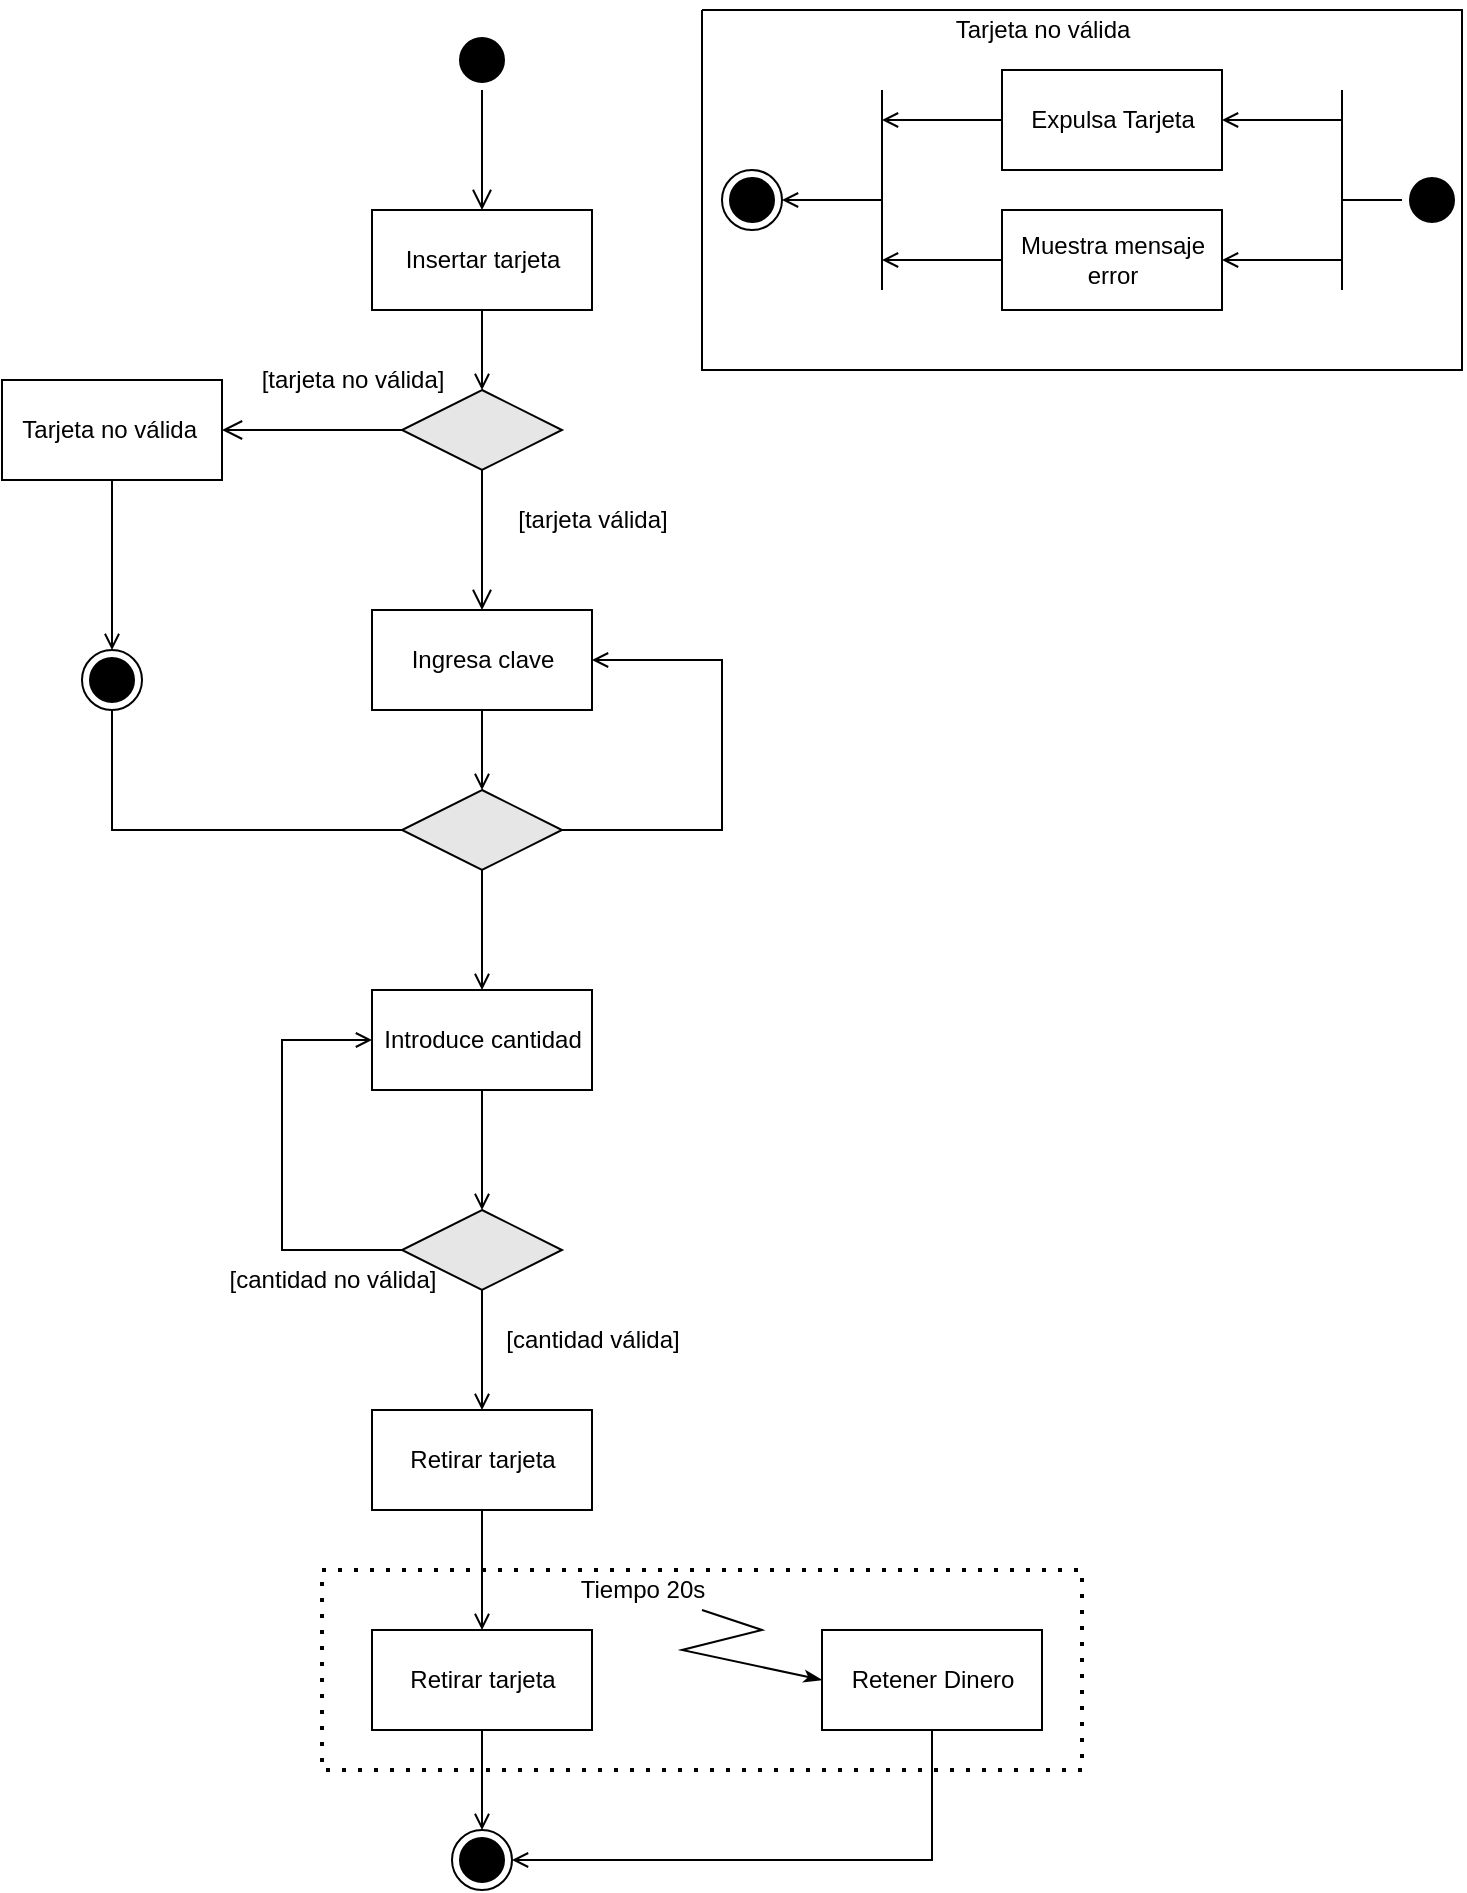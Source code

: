 <mxfile version="20.5.3" type="device"><diagram id="kUjAi5VNmLEx6jJgsjUu" name="Página-1"><mxGraphModel dx="1070" dy="974" grid="1" gridSize="10" guides="1" tooltips="1" connect="1" arrows="1" fold="1" page="1" pageScale="1" pageWidth="827" pageHeight="1169" math="0" shadow="0"><root><mxCell id="0"/><mxCell id="1" parent="0"/><mxCell id="NUtyzjaTSe8RR8vMK7OO-1" value="" style="ellipse;html=1;shape=startState;fillColor=#000000;strokeColor=#000000;" vertex="1" parent="1"><mxGeometry x="305" y="70" width="30" height="30" as="geometry"/></mxCell><mxCell id="NUtyzjaTSe8RR8vMK7OO-2" value="" style="edgeStyle=orthogonalEdgeStyle;html=1;verticalAlign=bottom;endArrow=open;endSize=8;strokeColor=#000000;rounded=0;entryX=0.5;entryY=0;entryDx=0;entryDy=0;" edge="1" source="NUtyzjaTSe8RR8vMK7OO-1" parent="1" target="NUtyzjaTSe8RR8vMK7OO-3"><mxGeometry relative="1" as="geometry"><mxPoint x="315" y="160" as="targetPoint"/><Array as="points"><mxPoint x="320" y="140"/><mxPoint x="320" y="140"/></Array></mxGeometry></mxCell><mxCell id="NUtyzjaTSe8RR8vMK7OO-10" style="edgeStyle=orthogonalEdgeStyle;rounded=0;orthogonalLoop=1;jettySize=auto;html=1;entryX=0.5;entryY=0;entryDx=0;entryDy=0;strokeColor=#000000;endArrow=open;endFill=0;" edge="1" parent="1" source="NUtyzjaTSe8RR8vMK7OO-3" target="NUtyzjaTSe8RR8vMK7OO-4"><mxGeometry relative="1" as="geometry"/></mxCell><mxCell id="NUtyzjaTSe8RR8vMK7OO-3" value="Insertar tarjeta" style="html=1;" vertex="1" parent="1"><mxGeometry x="265" y="160" width="110" height="50" as="geometry"/></mxCell><mxCell id="NUtyzjaTSe8RR8vMK7OO-4" value="" style="rhombus;whiteSpace=wrap;html=1;fillColor=#E6E6E6;strokeColor=#000000;" vertex="1" parent="1"><mxGeometry x="280" y="250" width="80" height="40" as="geometry"/></mxCell><mxCell id="NUtyzjaTSe8RR8vMK7OO-5" value="" style="edgeStyle=orthogonalEdgeStyle;html=1;align=left;verticalAlign=bottom;endArrow=open;endSize=8;strokeColor=#000000;rounded=0;exitX=0.5;exitY=1;exitDx=0;exitDy=0;" edge="1" source="NUtyzjaTSe8RR8vMK7OO-4" parent="1"><mxGeometry x="-1" relative="1" as="geometry"><mxPoint x="320" y="360" as="targetPoint"/><mxPoint x="320" y="300" as="sourcePoint"/></mxGeometry></mxCell><mxCell id="NUtyzjaTSe8RR8vMK7OO-6" value="" style="edgeStyle=orthogonalEdgeStyle;html=1;align=left;verticalAlign=top;endArrow=open;endSize=8;strokeColor=#000000;rounded=0;" edge="1" source="NUtyzjaTSe8RR8vMK7OO-4" parent="1"><mxGeometry x="-1" y="22" relative="1" as="geometry"><mxPoint x="190" y="270" as="targetPoint"/><mxPoint x="10" y="-2" as="offset"/></mxGeometry></mxCell><mxCell id="NUtyzjaTSe8RR8vMK7OO-8" value="[tarjeta no válida]" style="text;html=1;align=center;verticalAlign=middle;resizable=0;points=[];autosize=1;strokeColor=none;fillColor=none;" vertex="1" parent="1"><mxGeometry x="200" y="230" width="110" height="30" as="geometry"/></mxCell><mxCell id="NUtyzjaTSe8RR8vMK7OO-9" value="[tarjeta válida]" style="text;html=1;align=center;verticalAlign=middle;resizable=0;points=[];autosize=1;strokeColor=none;fillColor=none;" vertex="1" parent="1"><mxGeometry x="325" y="300" width="100" height="30" as="geometry"/></mxCell><mxCell id="NUtyzjaTSe8RR8vMK7OO-20" style="edgeStyle=orthogonalEdgeStyle;rounded=0;orthogonalLoop=1;jettySize=auto;html=1;strokeColor=#000000;endArrow=open;endFill=0;" edge="1" parent="1" source="NUtyzjaTSe8RR8vMK7OO-12" target="NUtyzjaTSe8RR8vMK7OO-18"><mxGeometry relative="1" as="geometry"/></mxCell><mxCell id="NUtyzjaTSe8RR8vMK7OO-12" value="Ingresa clave" style="html=1;" vertex="1" parent="1"><mxGeometry x="265" y="360" width="110" height="50" as="geometry"/></mxCell><mxCell id="NUtyzjaTSe8RR8vMK7OO-16" style="edgeStyle=orthogonalEdgeStyle;rounded=0;orthogonalLoop=1;jettySize=auto;html=1;strokeColor=#000000;endArrow=open;endFill=0;" edge="1" parent="1" source="NUtyzjaTSe8RR8vMK7OO-13"><mxGeometry relative="1" as="geometry"><mxPoint x="135" y="380" as="targetPoint"/></mxGeometry></mxCell><mxCell id="NUtyzjaTSe8RR8vMK7OO-13" value="Tarjeta no válida&amp;nbsp;" style="html=1;" vertex="1" parent="1"><mxGeometry x="80" y="245" width="110" height="50" as="geometry"/></mxCell><mxCell id="NUtyzjaTSe8RR8vMK7OO-15" value="" style="edgeStyle=orthogonalEdgeStyle;html=1;verticalAlign=bottom;endArrow=none;endSize=8;strokeColor=#000000;rounded=0;entryX=0;entryY=0.5;entryDx=0;entryDy=0;endFill=0;" edge="1" parent="1" target="NUtyzjaTSe8RR8vMK7OO-18"><mxGeometry relative="1" as="geometry"><mxPoint x="135" y="470" as="targetPoint"/><mxPoint x="135" y="410" as="sourcePoint"/><Array as="points"><mxPoint x="135" y="470"/></Array></mxGeometry></mxCell><mxCell id="NUtyzjaTSe8RR8vMK7OO-17" value="" style="ellipse;html=1;shape=endState;fillColor=#000000;strokeColor=#000000;" vertex="1" parent="1"><mxGeometry x="120" y="380" width="30" height="30" as="geometry"/></mxCell><mxCell id="NUtyzjaTSe8RR8vMK7OO-21" style="edgeStyle=orthogonalEdgeStyle;rounded=0;orthogonalLoop=1;jettySize=auto;html=1;strokeColor=#000000;endArrow=open;endFill=0;entryX=1;entryY=0.5;entryDx=0;entryDy=0;" edge="1" parent="1" source="NUtyzjaTSe8RR8vMK7OO-18" target="NUtyzjaTSe8RR8vMK7OO-12"><mxGeometry relative="1" as="geometry"><mxPoint x="380" y="380" as="targetPoint"/><Array as="points"><mxPoint x="440" y="470"/><mxPoint x="440" y="385"/></Array></mxGeometry></mxCell><mxCell id="NUtyzjaTSe8RR8vMK7OO-23" style="edgeStyle=orthogonalEdgeStyle;rounded=0;orthogonalLoop=1;jettySize=auto;html=1;entryX=0.5;entryY=0;entryDx=0;entryDy=0;strokeColor=#000000;endArrow=open;endFill=0;" edge="1" parent="1" source="NUtyzjaTSe8RR8vMK7OO-18" target="NUtyzjaTSe8RR8vMK7OO-22"><mxGeometry relative="1" as="geometry"/></mxCell><mxCell id="NUtyzjaTSe8RR8vMK7OO-18" value="" style="rhombus;whiteSpace=wrap;html=1;fillColor=#E6E6E6;strokeColor=#000000;" vertex="1" parent="1"><mxGeometry x="280" y="450" width="80" height="40" as="geometry"/></mxCell><mxCell id="NUtyzjaTSe8RR8vMK7OO-25" style="edgeStyle=orthogonalEdgeStyle;rounded=0;orthogonalLoop=1;jettySize=auto;html=1;strokeColor=#000000;endArrow=open;endFill=0;" edge="1" parent="1" source="NUtyzjaTSe8RR8vMK7OO-22" target="NUtyzjaTSe8RR8vMK7OO-24"><mxGeometry relative="1" as="geometry"/></mxCell><mxCell id="NUtyzjaTSe8RR8vMK7OO-22" value="Introduce cantidad" style="html=1;" vertex="1" parent="1"><mxGeometry x="265" y="550" width="110" height="50" as="geometry"/></mxCell><mxCell id="NUtyzjaTSe8RR8vMK7OO-26" style="edgeStyle=orthogonalEdgeStyle;rounded=0;orthogonalLoop=1;jettySize=auto;html=1;entryX=0;entryY=0.5;entryDx=0;entryDy=0;strokeColor=#000000;endArrow=open;endFill=0;" edge="1" parent="1" source="NUtyzjaTSe8RR8vMK7OO-24" target="NUtyzjaTSe8RR8vMK7OO-22"><mxGeometry relative="1" as="geometry"><Array as="points"><mxPoint x="220" y="680"/><mxPoint x="220" y="575"/></Array></mxGeometry></mxCell><mxCell id="NUtyzjaTSe8RR8vMK7OO-28" style="edgeStyle=orthogonalEdgeStyle;rounded=0;orthogonalLoop=1;jettySize=auto;html=1;entryX=0.5;entryY=0;entryDx=0;entryDy=0;strokeColor=#000000;endArrow=open;endFill=0;" edge="1" parent="1" source="NUtyzjaTSe8RR8vMK7OO-24" target="NUtyzjaTSe8RR8vMK7OO-27"><mxGeometry relative="1" as="geometry"/></mxCell><mxCell id="NUtyzjaTSe8RR8vMK7OO-24" value="" style="rhombus;whiteSpace=wrap;html=1;fillColor=#E6E6E6;strokeColor=#000000;" vertex="1" parent="1"><mxGeometry x="280" y="660" width="80" height="40" as="geometry"/></mxCell><mxCell id="NUtyzjaTSe8RR8vMK7OO-32" style="edgeStyle=orthogonalEdgeStyle;rounded=0;orthogonalLoop=1;jettySize=auto;html=1;entryX=0.5;entryY=0;entryDx=0;entryDy=0;strokeColor=#000000;endArrow=open;endFill=0;" edge="1" parent="1" source="NUtyzjaTSe8RR8vMK7OO-27" target="NUtyzjaTSe8RR8vMK7OO-31"><mxGeometry relative="1" as="geometry"/></mxCell><mxCell id="NUtyzjaTSe8RR8vMK7OO-27" value="Retirar tarjeta" style="html=1;" vertex="1" parent="1"><mxGeometry x="265" y="760" width="110" height="50" as="geometry"/></mxCell><mxCell id="NUtyzjaTSe8RR8vMK7OO-29" value="[cantidad válida]" style="text;html=1;align=center;verticalAlign=middle;resizable=0;points=[];autosize=1;strokeColor=none;fillColor=none;" vertex="1" parent="1"><mxGeometry x="320" y="710" width="110" height="30" as="geometry"/></mxCell><mxCell id="NUtyzjaTSe8RR8vMK7OO-30" value="[cantidad no válida]" style="text;html=1;align=center;verticalAlign=middle;resizable=0;points=[];autosize=1;strokeColor=none;fillColor=none;" vertex="1" parent="1"><mxGeometry x="180" y="680" width="130" height="30" as="geometry"/></mxCell><mxCell id="NUtyzjaTSe8RR8vMK7OO-34" style="edgeStyle=orthogonalEdgeStyle;rounded=0;orthogonalLoop=1;jettySize=auto;html=1;entryX=0.5;entryY=0;entryDx=0;entryDy=0;strokeColor=#000000;endArrow=open;endFill=0;" edge="1" parent="1" source="NUtyzjaTSe8RR8vMK7OO-31" target="NUtyzjaTSe8RR8vMK7OO-33"><mxGeometry relative="1" as="geometry"/></mxCell><mxCell id="NUtyzjaTSe8RR8vMK7OO-31" value="Retirar tarjeta" style="html=1;" vertex="1" parent="1"><mxGeometry x="265" y="870" width="110" height="50" as="geometry"/></mxCell><mxCell id="NUtyzjaTSe8RR8vMK7OO-33" value="" style="ellipse;html=1;shape=endState;fillColor=#000000;strokeColor=#000000;" vertex="1" parent="1"><mxGeometry x="305" y="970" width="30" height="30" as="geometry"/></mxCell><mxCell id="NUtyzjaTSe8RR8vMK7OO-37" style="edgeStyle=orthogonalEdgeStyle;rounded=0;orthogonalLoop=1;jettySize=auto;html=1;entryX=1;entryY=0.5;entryDx=0;entryDy=0;strokeColor=#000000;endArrow=open;endFill=0;" edge="1" parent="1" source="NUtyzjaTSe8RR8vMK7OO-36" target="NUtyzjaTSe8RR8vMK7OO-33"><mxGeometry relative="1" as="geometry"><Array as="points"><mxPoint x="545" y="985"/></Array></mxGeometry></mxCell><mxCell id="NUtyzjaTSe8RR8vMK7OO-36" value="Retener Dinero" style="html=1;" vertex="1" parent="1"><mxGeometry x="490" y="870" width="110" height="50" as="geometry"/></mxCell><mxCell id="NUtyzjaTSe8RR8vMK7OO-38" value="" style="endArrow=none;dashed=1;html=1;dashPattern=1 3;strokeWidth=2;rounded=0;strokeColor=#000000;" edge="1" parent="1"><mxGeometry width="50" height="50" relative="1" as="geometry"><mxPoint x="240" y="840" as="sourcePoint"/><mxPoint x="240" y="840" as="targetPoint"/><Array as="points"><mxPoint x="430" y="840"/><mxPoint x="620" y="840"/><mxPoint x="620" y="940"/><mxPoint x="430" y="940"/><mxPoint x="240" y="940"/></Array></mxGeometry></mxCell><mxCell id="NUtyzjaTSe8RR8vMK7OO-39" value="" style="endArrow=classicThin;html=1;rounded=0;strokeColor=#000000;entryX=0;entryY=0.5;entryDx=0;entryDy=0;endFill=1;" edge="1" parent="1" target="NUtyzjaTSe8RR8vMK7OO-36"><mxGeometry width="50" height="50" relative="1" as="geometry"><mxPoint x="430" y="860" as="sourcePoint"/><mxPoint x="460" y="870" as="targetPoint"/><Array as="points"><mxPoint x="460" y="870"/><mxPoint x="420" y="880"/></Array></mxGeometry></mxCell><mxCell id="NUtyzjaTSe8RR8vMK7OO-40" value="Tiempo 20s" style="text;html=1;align=center;verticalAlign=middle;resizable=0;points=[];autosize=1;strokeColor=none;fillColor=none;" vertex="1" parent="1"><mxGeometry x="355" y="835" width="90" height="30" as="geometry"/></mxCell><mxCell id="NUtyzjaTSe8RR8vMK7OO-48" style="edgeStyle=orthogonalEdgeStyle;rounded=0;orthogonalLoop=1;jettySize=auto;html=1;strokeColor=#000000;endArrow=none;endFill=0;startArrow=open;startFill=0;" edge="1" parent="1" source="NUtyzjaTSe8RR8vMK7OO-42"><mxGeometry relative="1" as="geometry"><mxPoint x="520" y="155" as="targetPoint"/></mxGeometry></mxCell><mxCell id="NUtyzjaTSe8RR8vMK7OO-42" value="" style="ellipse;html=1;shape=endState;fillColor=#000000;strokeColor=#000000;" vertex="1" parent="1"><mxGeometry x="440" y="140" width="30" height="30" as="geometry"/></mxCell><mxCell id="NUtyzjaTSe8RR8vMK7OO-51" style="edgeStyle=orthogonalEdgeStyle;rounded=0;orthogonalLoop=1;jettySize=auto;html=1;strokeColor=#000000;startArrow=none;startFill=0;endArrow=none;endFill=0;" edge="1" parent="1" source="NUtyzjaTSe8RR8vMK7OO-43"><mxGeometry relative="1" as="geometry"><mxPoint x="750" y="155" as="targetPoint"/></mxGeometry></mxCell><mxCell id="NUtyzjaTSe8RR8vMK7OO-43" value="" style="ellipse;html=1;shape=startState;fillColor=#000000;strokeColor=#000000;" vertex="1" parent="1"><mxGeometry x="780" y="140" width="30" height="30" as="geometry"/></mxCell><mxCell id="NUtyzjaTSe8RR8vMK7OO-44" value="" style="endArrow=none;html=1;rounded=0;strokeColor=#000000;" edge="1" parent="1"><mxGeometry width="50" height="50" relative="1" as="geometry"><mxPoint x="520" y="200" as="sourcePoint"/><mxPoint x="520" y="100" as="targetPoint"/></mxGeometry></mxCell><mxCell id="NUtyzjaTSe8RR8vMK7OO-46" value="" style="endArrow=none;html=1;rounded=0;strokeColor=#000000;" edge="1" parent="1"><mxGeometry width="50" height="50" relative="1" as="geometry"><mxPoint x="750" y="200" as="sourcePoint"/><mxPoint x="750" y="100" as="targetPoint"/><Array as="points"><mxPoint x="750" y="170"/></Array></mxGeometry></mxCell><mxCell id="NUtyzjaTSe8RR8vMK7OO-53" style="edgeStyle=orthogonalEdgeStyle;rounded=0;orthogonalLoop=1;jettySize=auto;html=1;strokeColor=#000000;startArrow=none;startFill=0;endArrow=open;endFill=0;" edge="1" parent="1" source="NUtyzjaTSe8RR8vMK7OO-49"><mxGeometry relative="1" as="geometry"><mxPoint x="520" y="115" as="targetPoint"/></mxGeometry></mxCell><mxCell id="NUtyzjaTSe8RR8vMK7OO-54" style="edgeStyle=orthogonalEdgeStyle;rounded=0;orthogonalLoop=1;jettySize=auto;html=1;strokeColor=#000000;startArrow=open;startFill=0;endArrow=none;endFill=0;" edge="1" parent="1" source="NUtyzjaTSe8RR8vMK7OO-49"><mxGeometry relative="1" as="geometry"><mxPoint x="750" y="115" as="targetPoint"/></mxGeometry></mxCell><mxCell id="NUtyzjaTSe8RR8vMK7OO-49" value="Expulsa Tarjeta" style="html=1;" vertex="1" parent="1"><mxGeometry x="580" y="90" width="110" height="50" as="geometry"/></mxCell><mxCell id="NUtyzjaTSe8RR8vMK7OO-52" style="edgeStyle=orthogonalEdgeStyle;rounded=0;orthogonalLoop=1;jettySize=auto;html=1;strokeColor=#000000;startArrow=none;startFill=0;endArrow=open;endFill=0;" edge="1" parent="1" source="NUtyzjaTSe8RR8vMK7OO-50"><mxGeometry relative="1" as="geometry"><mxPoint x="520" y="185" as="targetPoint"/></mxGeometry></mxCell><mxCell id="NUtyzjaTSe8RR8vMK7OO-55" style="edgeStyle=orthogonalEdgeStyle;rounded=0;orthogonalLoop=1;jettySize=auto;html=1;strokeColor=#000000;startArrow=open;startFill=0;endArrow=none;endFill=0;" edge="1" parent="1" source="NUtyzjaTSe8RR8vMK7OO-50"><mxGeometry relative="1" as="geometry"><mxPoint x="750" y="185" as="targetPoint"/></mxGeometry></mxCell><mxCell id="NUtyzjaTSe8RR8vMK7OO-50" value="Muestra mensaje &lt;br&gt;error" style="html=1;" vertex="1" parent="1"><mxGeometry x="580" y="160" width="110" height="50" as="geometry"/></mxCell><mxCell id="NUtyzjaTSe8RR8vMK7OO-56" value="" style="endArrow=none;html=1;rounded=0;strokeColor=#000000;" edge="1" parent="1"><mxGeometry width="50" height="50" relative="1" as="geometry"><mxPoint x="430" y="60" as="sourcePoint"/><mxPoint x="430" y="60" as="targetPoint"/><Array as="points"><mxPoint x="430" y="240"/><mxPoint x="810" y="240"/><mxPoint x="810" y="60"/></Array></mxGeometry></mxCell><mxCell id="NUtyzjaTSe8RR8vMK7OO-57" value="Tarjeta no válida" style="text;html=1;align=center;verticalAlign=middle;resizable=0;points=[];autosize=1;strokeColor=none;fillColor=none;" vertex="1" parent="1"><mxGeometry x="545" y="55" width="110" height="30" as="geometry"/></mxCell></root></mxGraphModel></diagram></mxfile>